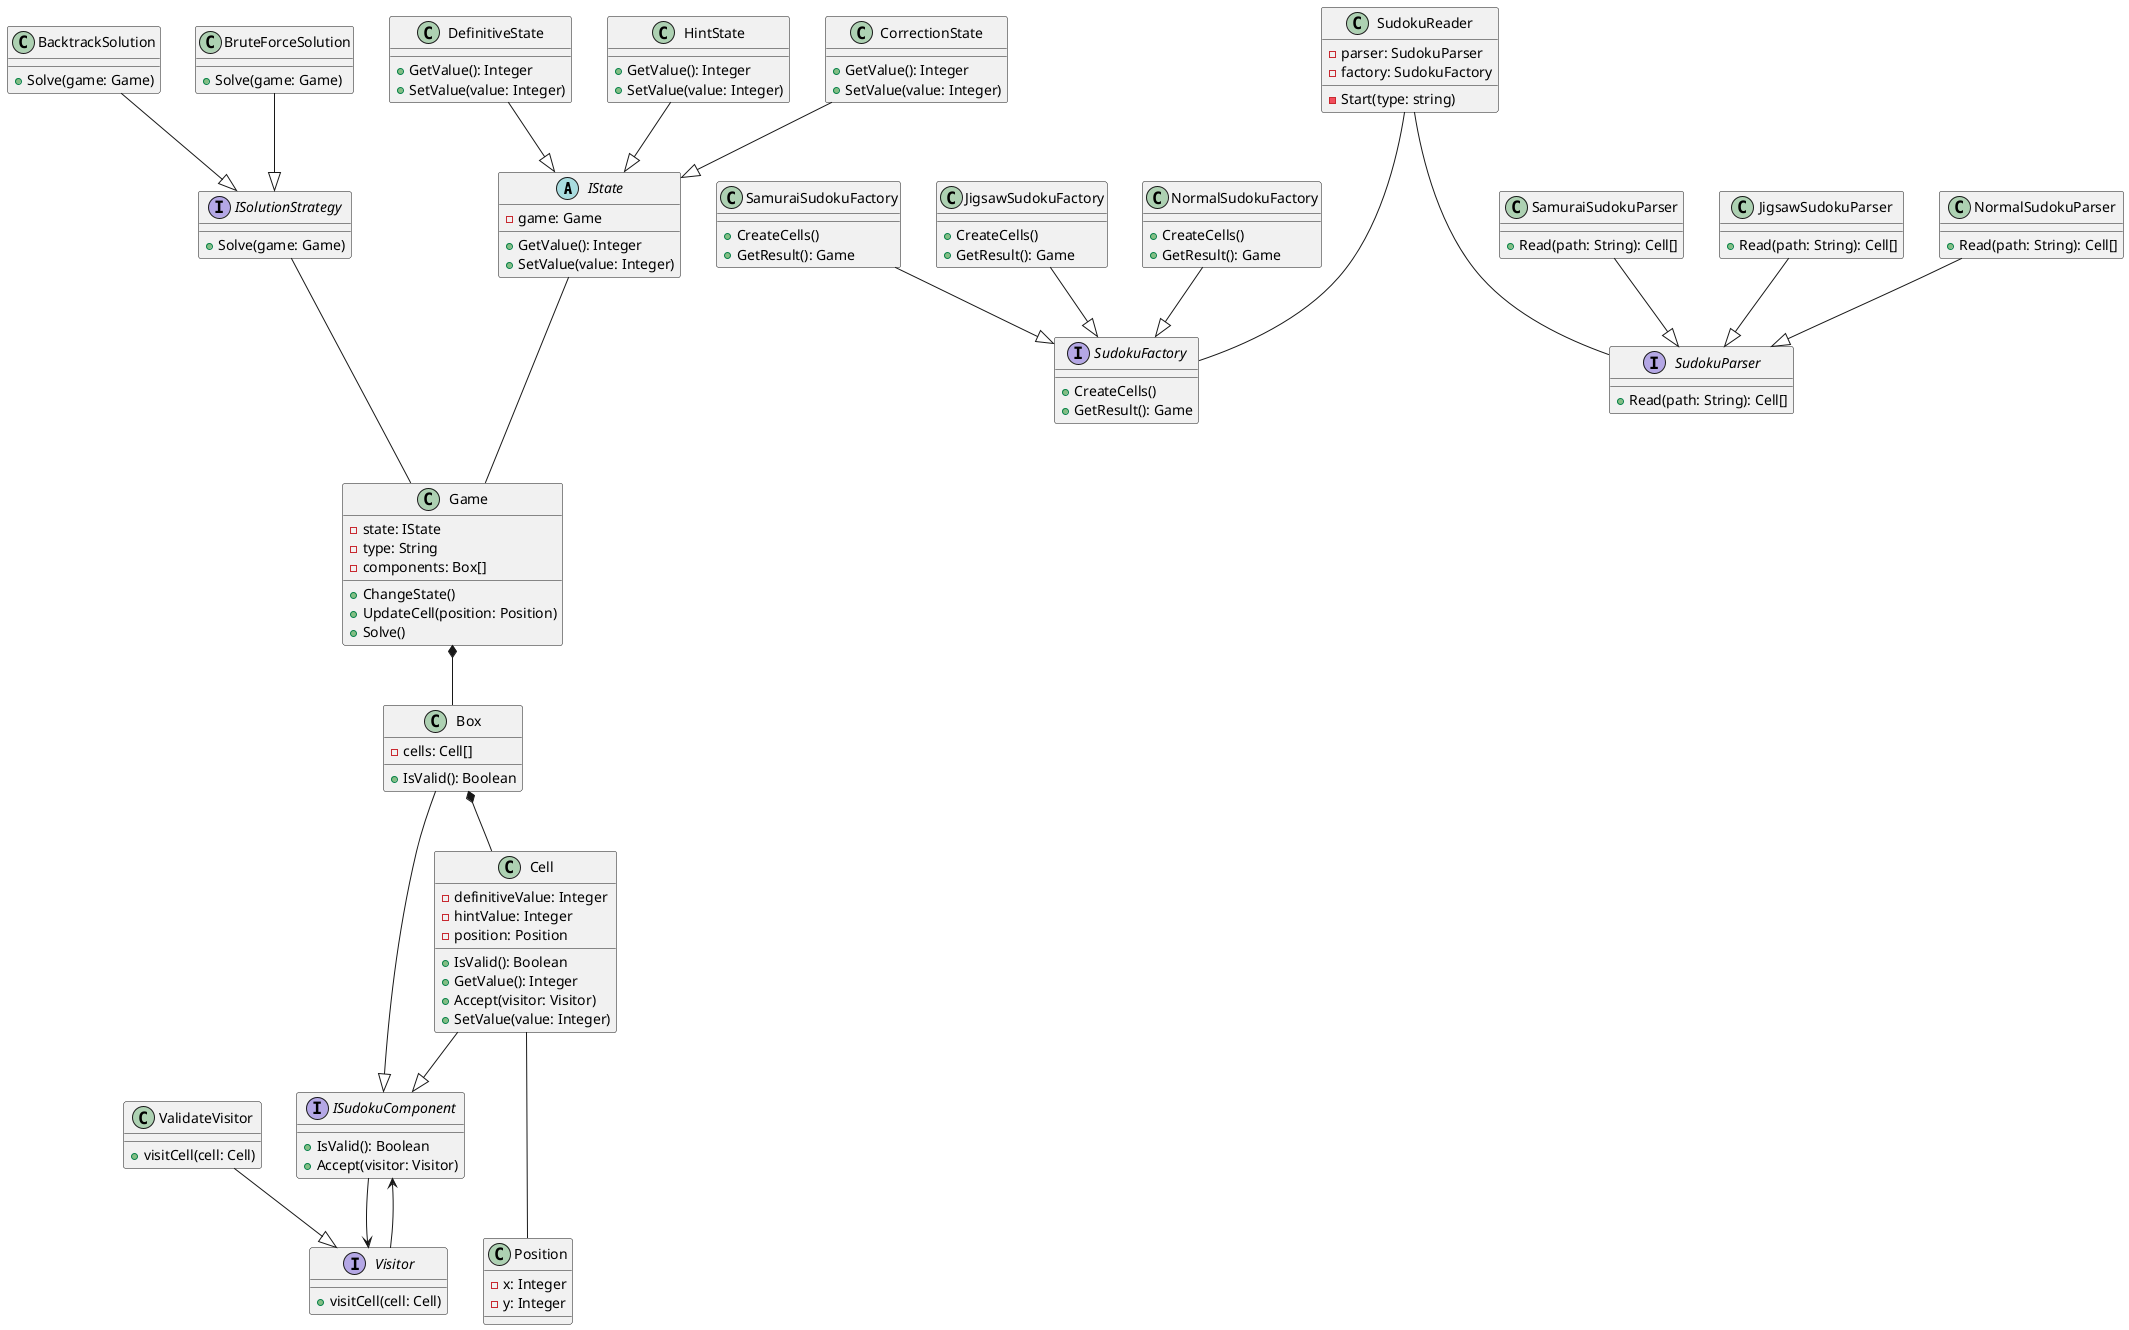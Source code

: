 @startuml sudoku

' State Pattern '
abstract IState {
  - game: Game
  + GetValue(): Integer
  + SetValue(value: Integer)
}

class DefinitiveState {
  + GetValue(): Integer
  + SetValue(value: Integer)
}

class HintState {
  + GetValue(): Integer
  + SetValue(value: Integer)
}

class CorrectionState {
  + GetValue(): Integer
  + SetValue(value: Integer)
}

' Visitor Pattern '
interface Visitor {
  + visitCell(cell: Cell)
}

class ValidateVisitor {
  + visitCell(cell: Cell)
}

class Game {
  - state: IState
  - type: String
  - components: Box[]
  + ChangeState()
  + UpdateCell(position: Position)
  + Solve()
}

interface ISudokuComponent {
  + IsValid(): Boolean
  + Accept(visitor: Visitor)
}

class Box {
  - cells: Cell[]
  + IsValid(): Boolean
}

class Cell {
  - definitiveValue: Integer
  - hintValue: Integer
  - position: Position
  + IsValid(): Boolean
  + GetValue(): Integer
  + Accept(visitor: Visitor)
  + SetValue(value: Integer)
}

class Position {
  - x: Integer
  - y: Integer
}

' Factory and Factory Pattern '
interface SudokuFactory {
  + CreateCells()
  + GetResult(): Game
}

class SamuraiSudokuFactory {
  + CreateCells()
  + GetResult(): Game
}

class JigsawSudokuFactory {
  + CreateCells()
  + GetResult(): Game
}

class NormalSudokuFactory {
  + CreateCells()
  + GetResult(): Game
}

interface SudokuParser {
  + Read(path: String): Cell[]
}

class SamuraiSudokuParser {
  + Read(path: String): Cell[]
}

class JigsawSudokuParser {
  + Read(path: String): Cell[]
}

class NormalSudokuParser {
  + Read(path: String): Cell[]
}

class SudokuReader {
  - parser: SudokuParser
  - factory: SudokuFactory
  - Start(type: string)
}

interface ISolutionStrategy {
  + Solve(game: Game)
}

class BacktrackSolution {
  + Solve(game: Game)
}

class BruteForceSolution {
  + Solve(game: Game)
}

' Relations '
HintState --|> IState
DefinitiveState --|> IState
CorrectionState --|> IState

BruteForceSolution --|> ISolutionStrategy
BacktrackSolution --|> ISolutionStrategy

ISolutionStrategy --- Game
IState --- Game

ValidateVisitor --|> Visitor

Box --|> ISudokuComponent
Cell --|> ISudokuComponent

Game *-- Box
Box *-- Cell
Cell --- Position
ISudokuComponent --> Visitor
ISudokuComponent <-- Visitor

SamuraiSudokuFactory --|> SudokuFactory
JigsawSudokuFactory --|> SudokuFactory
NormalSudokuFactory --|> SudokuFactory

SamuraiSudokuParser --|> SudokuParser
JigsawSudokuParser --|> SudokuParser
NormalSudokuParser --|> SudokuParser

SudokuReader --- SudokuParser
SudokuReader --- SudokuFactory

@enduml